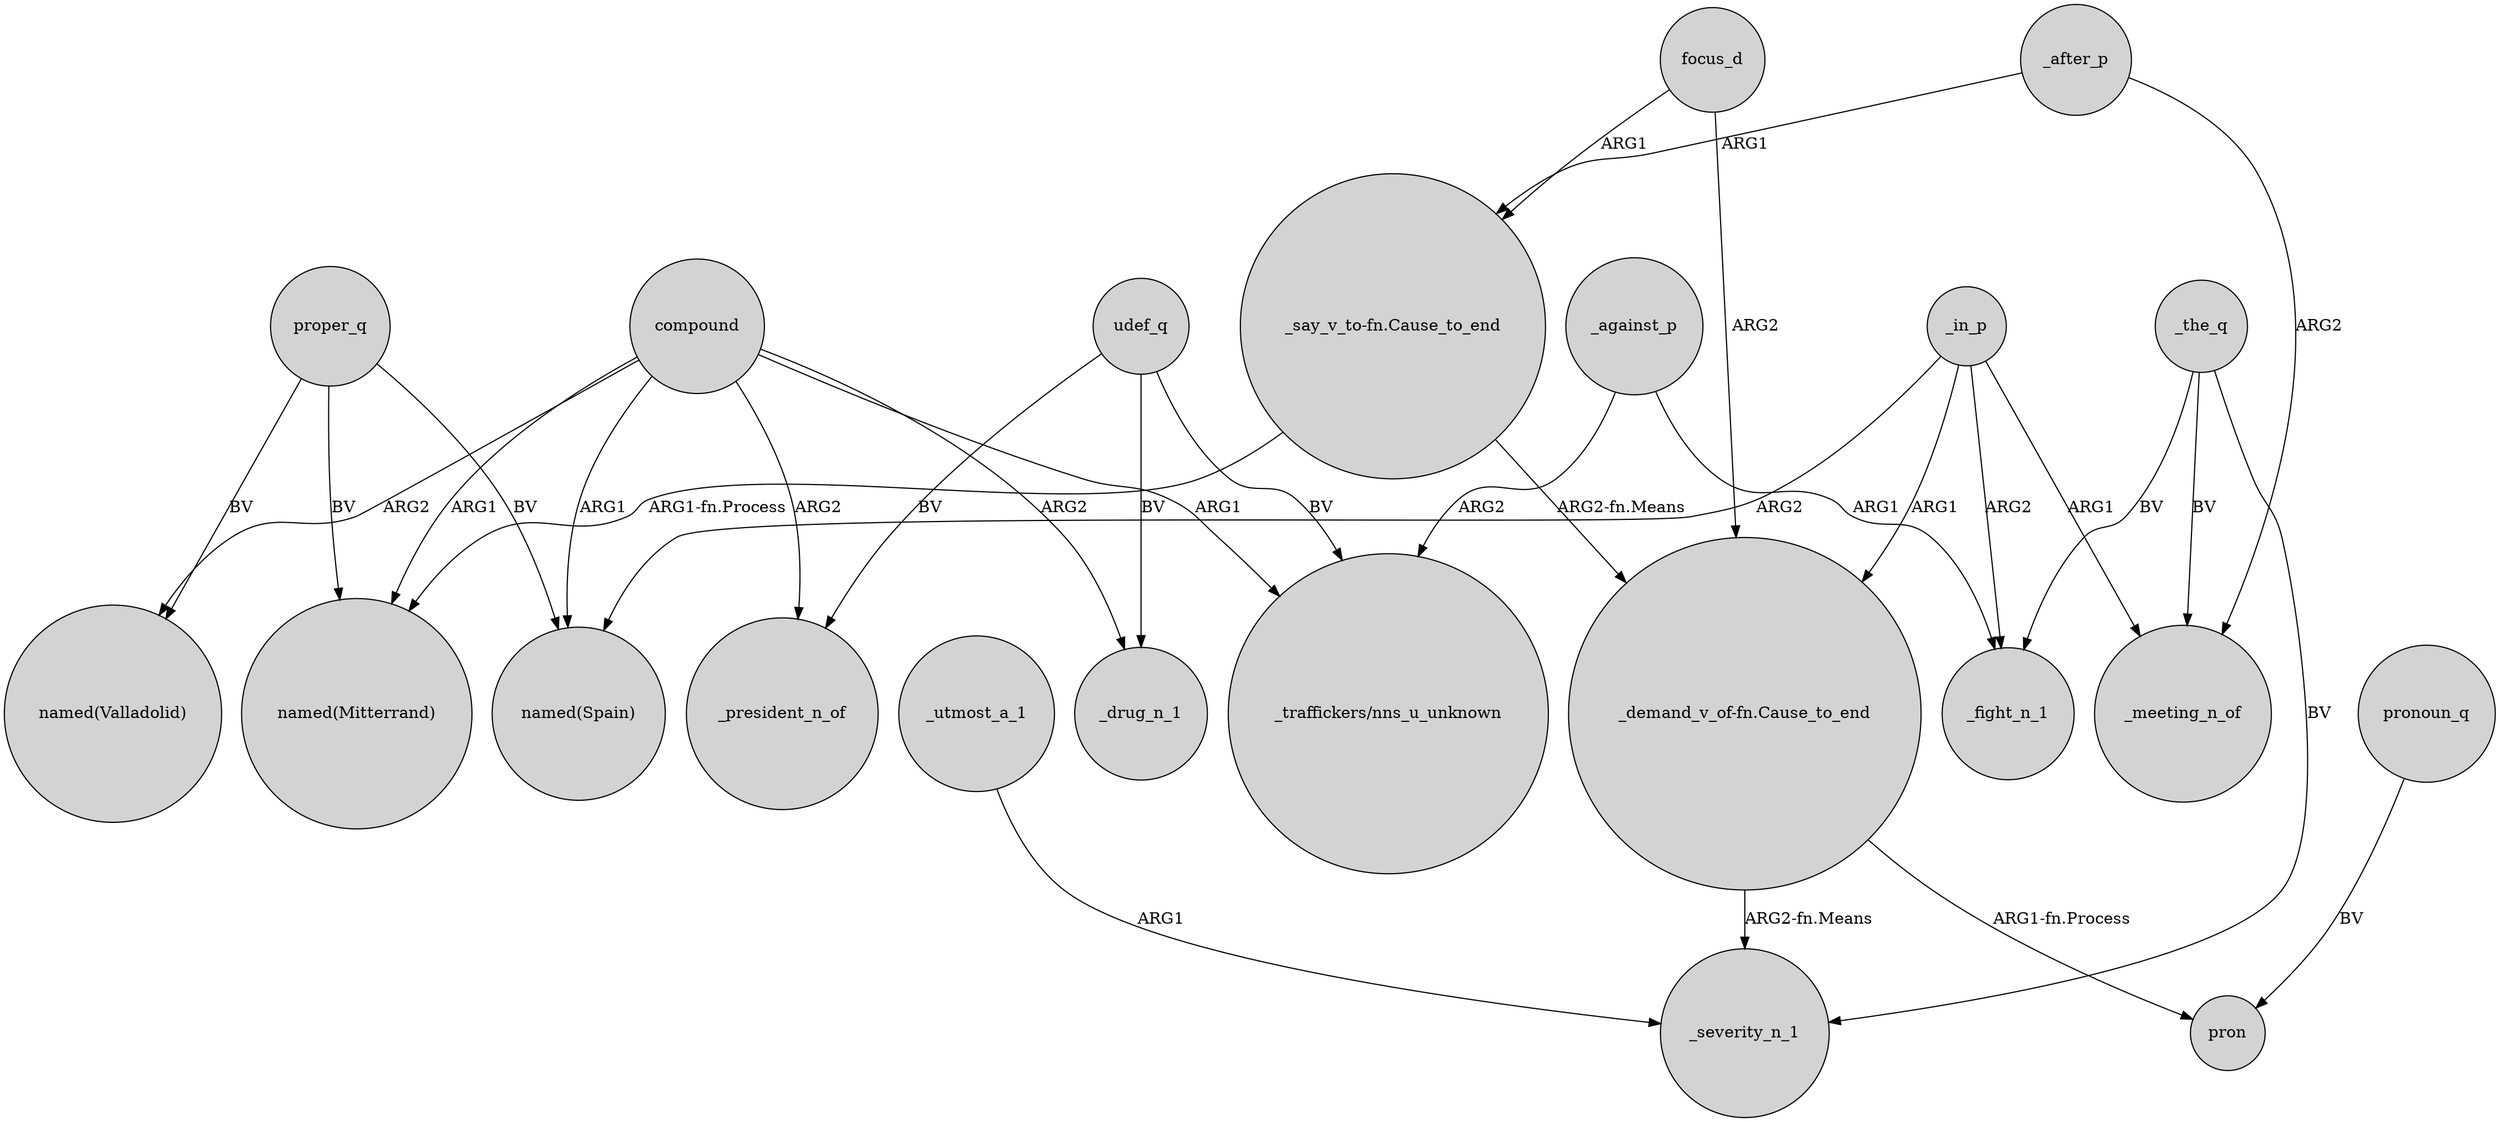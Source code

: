 digraph {
	node [shape=circle style=filled]
	proper_q -> "named(Mitterrand)" [label=BV]
	_utmost_a_1 -> _severity_n_1 [label=ARG1]
	compound -> _president_n_of [label=ARG2]
	compound -> "named(Mitterrand)" [label=ARG1]
	_against_p -> "_traffickers/nns_u_unknown" [label=ARG2]
	_against_p -> _fight_n_1 [label=ARG1]
	focus_d -> "_say_v_to-fn.Cause_to_end" [label=ARG1]
	"_demand_v_of-fn.Cause_to_end" -> _severity_n_1 [label="ARG2-fn.Means"]
	"_say_v_to-fn.Cause_to_end" -> "named(Mitterrand)" [label="ARG1-fn.Process"]
	compound -> "_traffickers/nns_u_unknown" [label=ARG1]
	_after_p -> "_say_v_to-fn.Cause_to_end" [label=ARG1]
	_the_q -> _meeting_n_of [label=BV]
	_in_p -> _fight_n_1 [label=ARG2]
	focus_d -> "_demand_v_of-fn.Cause_to_end" [label=ARG2]
	udef_q -> _drug_n_1 [label=BV]
	compound -> "named(Spain)" [label=ARG1]
	proper_q -> "named(Spain)" [label=BV]
	udef_q -> "_traffickers/nns_u_unknown" [label=BV]
	_in_p -> "named(Spain)" [label=ARG2]
	_the_q -> _severity_n_1 [label=BV]
	pronoun_q -> pron [label=BV]
	_after_p -> _meeting_n_of [label=ARG2]
	_the_q -> _fight_n_1 [label=BV]
	"_demand_v_of-fn.Cause_to_end" -> pron [label="ARG1-fn.Process"]
	_in_p -> _meeting_n_of [label=ARG1]
	_in_p -> "_demand_v_of-fn.Cause_to_end" [label=ARG1]
	compound -> "named(Valladolid)" [label=ARG2]
	"_say_v_to-fn.Cause_to_end" -> "_demand_v_of-fn.Cause_to_end" [label="ARG2-fn.Means"]
	udef_q -> _president_n_of [label=BV]
	proper_q -> "named(Valladolid)" [label=BV]
	compound -> _drug_n_1 [label=ARG2]
}
